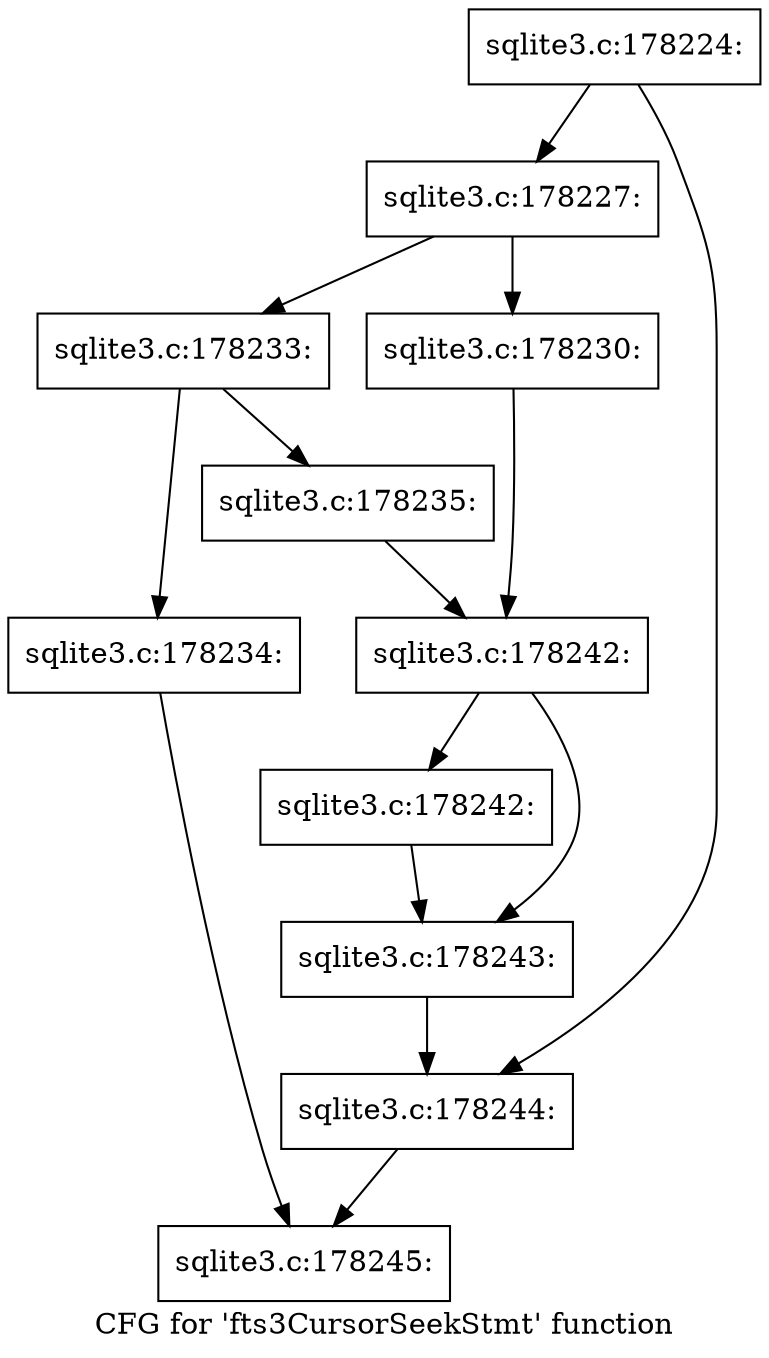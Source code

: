 digraph "CFG for 'fts3CursorSeekStmt' function" {
	label="CFG for 'fts3CursorSeekStmt' function";

	Node0x55c0fae955c0 [shape=record,label="{sqlite3.c:178224:}"];
	Node0x55c0fae955c0 -> Node0x55c0faf67a60;
	Node0x55c0fae955c0 -> Node0x55c0faf6c4f0;
	Node0x55c0faf67a60 [shape=record,label="{sqlite3.c:178227:}"];
	Node0x55c0faf67a60 -> Node0x55c0faf6d970;
	Node0x55c0faf67a60 -> Node0x55c0faf6da10;
	Node0x55c0faf6d970 [shape=record,label="{sqlite3.c:178230:}"];
	Node0x55c0faf6d970 -> Node0x55c0faf6d9c0;
	Node0x55c0faf6da10 [shape=record,label="{sqlite3.c:178233:}"];
	Node0x55c0faf6da10 -> Node0x55c0faf6ec50;
	Node0x55c0faf6da10 -> Node0x55c0faf6ec00;
	Node0x55c0faf6ec00 [shape=record,label="{sqlite3.c:178234:}"];
	Node0x55c0faf6ec00 -> Node0x55c0faf607e0;
	Node0x55c0faf6ec50 [shape=record,label="{sqlite3.c:178235:}"];
	Node0x55c0faf6ec50 -> Node0x55c0faf6d9c0;
	Node0x55c0faf6d9c0 [shape=record,label="{sqlite3.c:178242:}"];
	Node0x55c0faf6d9c0 -> Node0x55c0faf6f910;
	Node0x55c0faf6d9c0 -> Node0x55c0faf70190;
	Node0x55c0faf6f910 [shape=record,label="{sqlite3.c:178242:}"];
	Node0x55c0faf6f910 -> Node0x55c0faf70190;
	Node0x55c0faf70190 [shape=record,label="{sqlite3.c:178243:}"];
	Node0x55c0faf70190 -> Node0x55c0faf6c4f0;
	Node0x55c0faf6c4f0 [shape=record,label="{sqlite3.c:178244:}"];
	Node0x55c0faf6c4f0 -> Node0x55c0faf607e0;
	Node0x55c0faf607e0 [shape=record,label="{sqlite3.c:178245:}"];
}
